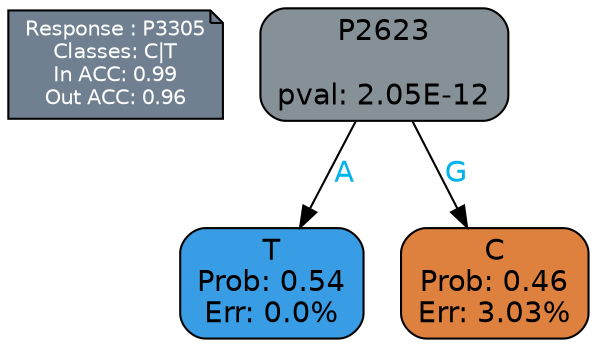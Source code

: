 digraph Tree {
node [shape=box, style="filled, rounded", color="black", fontname=helvetica] ;
graph [ranksep=equally, splines=polylines, bgcolor=transparent, dpi=600] ;
edge [fontname=helvetica] ;
LEGEND [label="Response : P3305
Classes: C|T
In ACC: 0.99
Out ACC: 0.96
",shape=note,align=left,style=filled,fillcolor="slategray",fontcolor="white",fontsize=10];1 [label="P2623

pval: 2.05E-12", fillcolor="#869097"] ;
2 [label="T
Prob: 0.54
Err: 0.0%", fillcolor="#399de5"] ;
3 [label="C
Prob: 0.46
Err: 3.03%", fillcolor="#df813e"] ;
1 -> 2 [label="A",fontcolor=deepskyblue2] ;
1 -> 3 [label="G",fontcolor=deepskyblue2] ;
{rank = same; 2;3;}{rank = same; LEGEND;1;}}